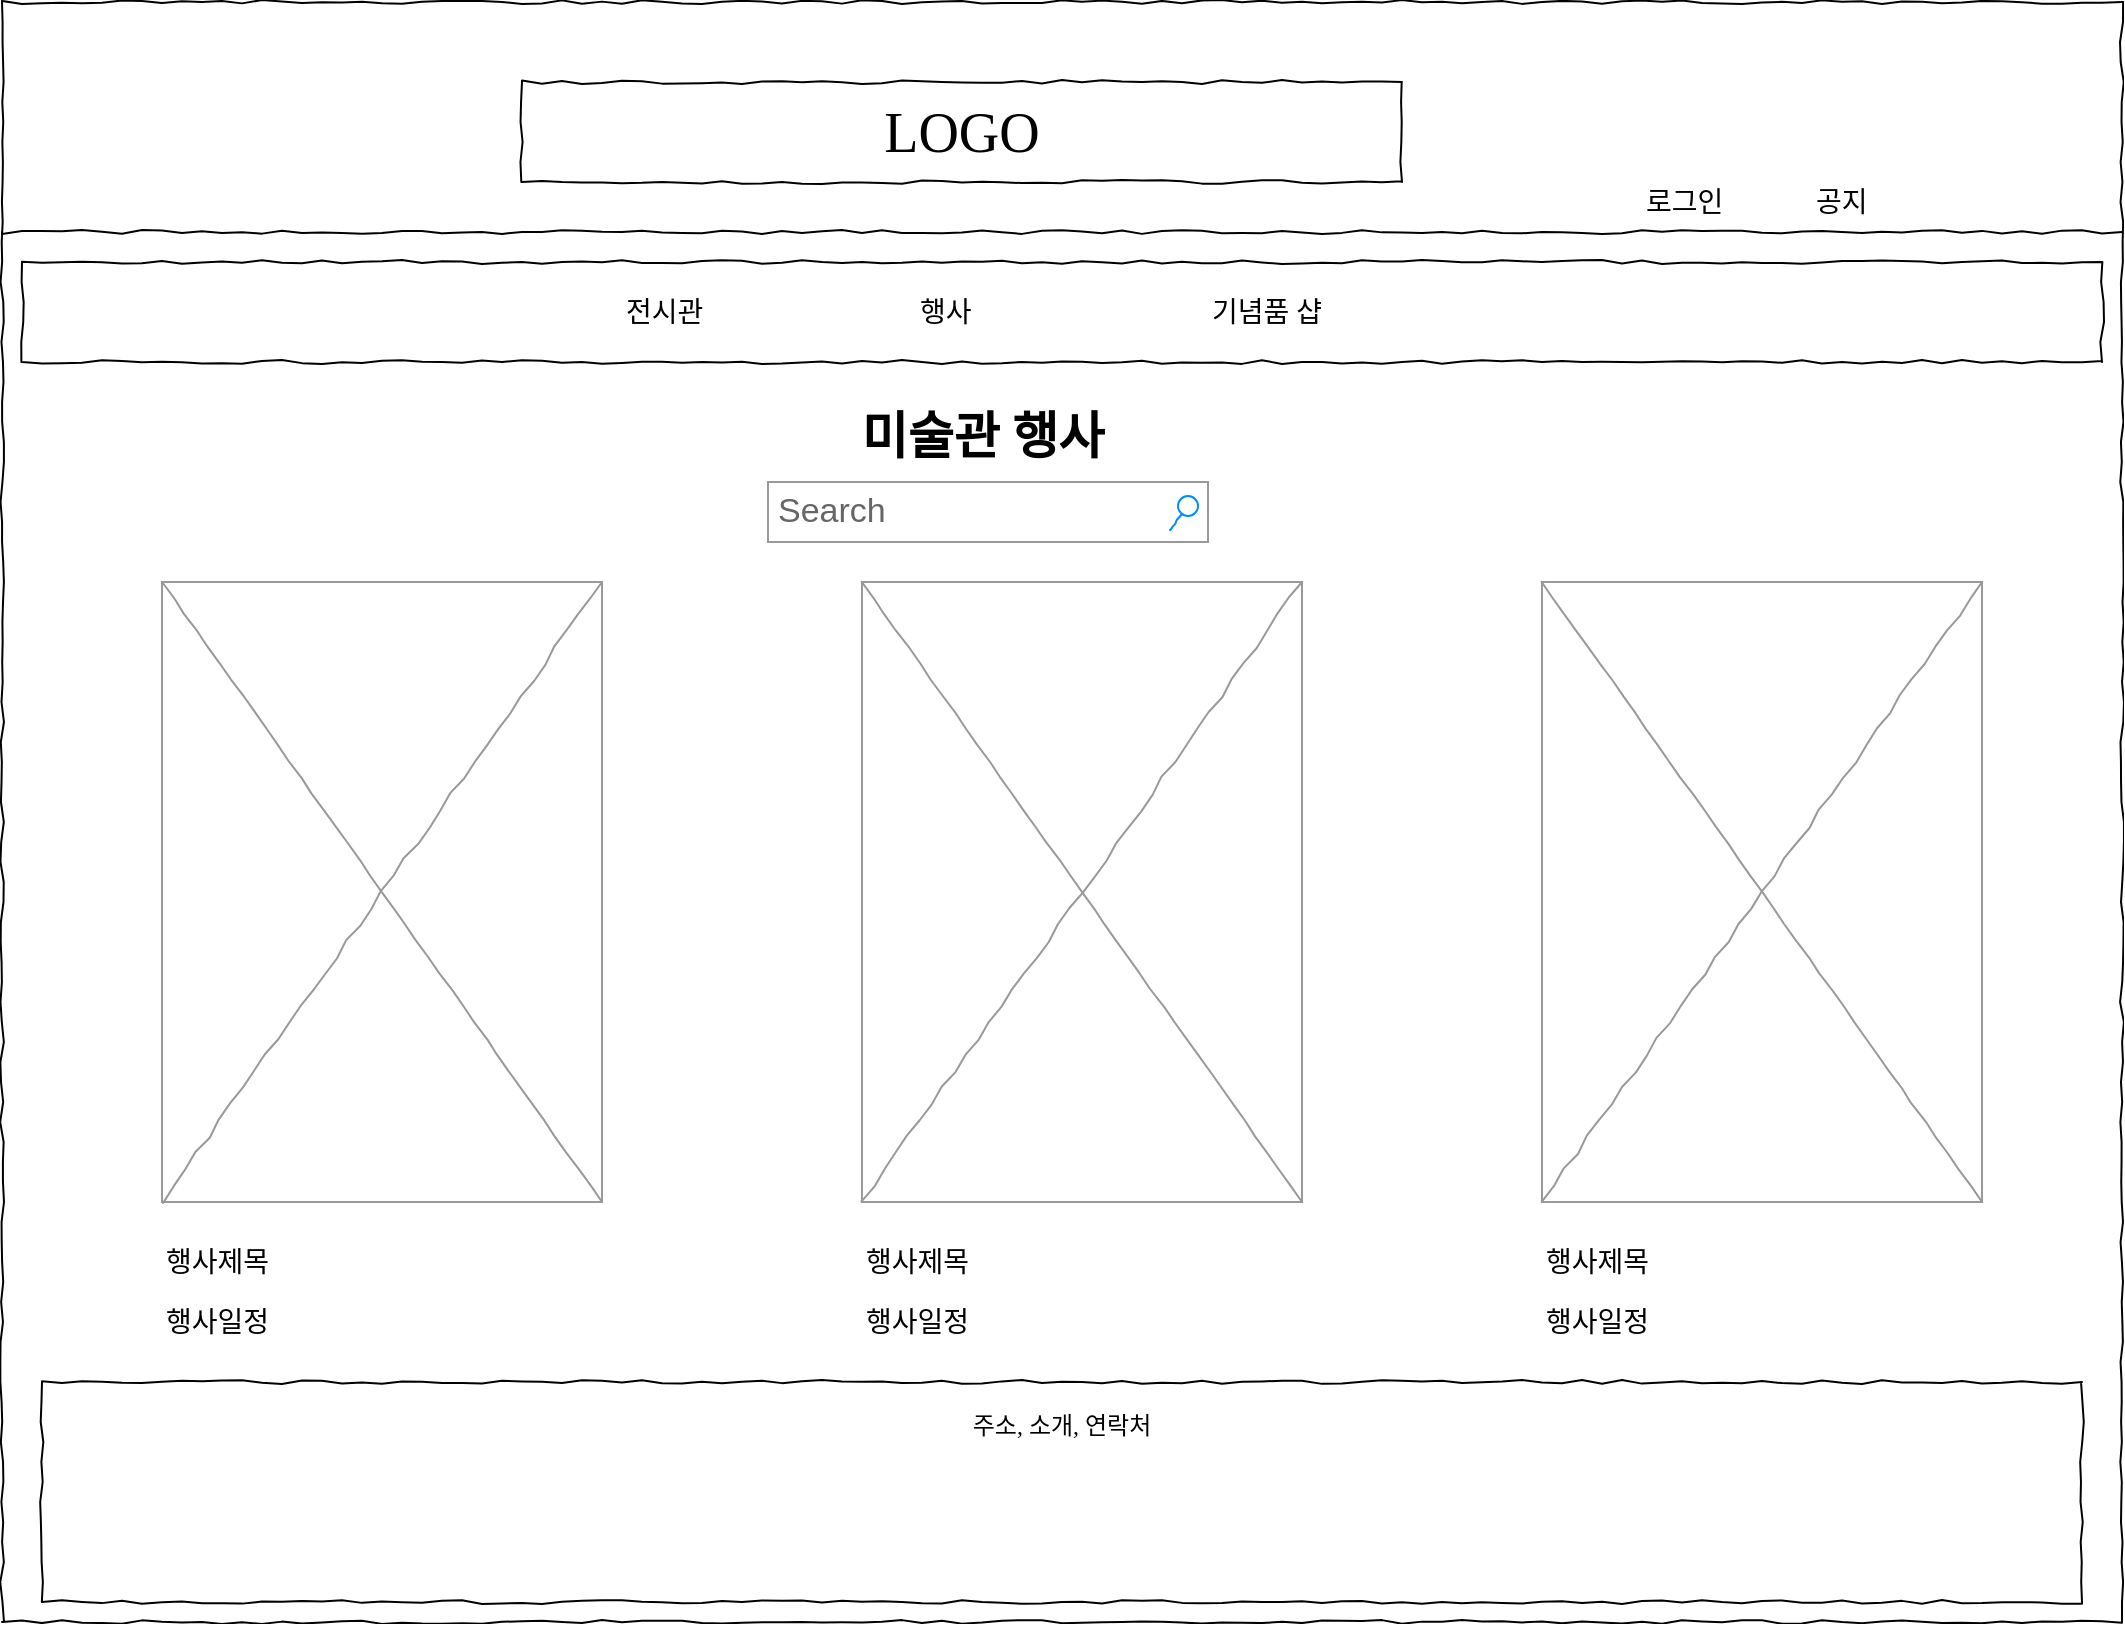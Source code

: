 <mxfile version="13.6.2" type="github">
  <diagram id="61zhGNAl97HsHrmISpHA" name="Page-1">
    <mxGraphModel dx="1422" dy="762" grid="1" gridSize="10" guides="1" tooltips="1" connect="1" arrows="1" fold="1" page="1" pageScale="1" pageWidth="827" pageHeight="1169" math="0" shadow="0">
      <root>
        <mxCell id="0" />
        <mxCell id="1" parent="0" />
        <mxCell id="rOAjGQeetKVFGDO_eGMv-1" value="" style="whiteSpace=wrap;html=1;rounded=0;shadow=0;labelBackgroundColor=none;strokeColor=#000000;strokeWidth=1;fillColor=none;fontFamily=Verdana;fontSize=12;fontColor=#000000;align=center;comic=1;" vertex="1" parent="1">
          <mxGeometry x="20" y="20" width="1060" height="810" as="geometry" />
        </mxCell>
        <mxCell id="rOAjGQeetKVFGDO_eGMv-2" value="LOGO" style="whiteSpace=wrap;html=1;rounded=0;shadow=0;labelBackgroundColor=none;strokeWidth=1;fontFamily=Verdana;fontSize=28;align=center;comic=1;" vertex="1" parent="1">
          <mxGeometry x="280" y="60" width="440" height="50" as="geometry" />
        </mxCell>
        <mxCell id="rOAjGQeetKVFGDO_eGMv-3" value="로그인" style="text;html=1;points=[];align=left;verticalAlign=top;spacingTop=-4;fontSize=14;fontFamily=Verdana" vertex="1" parent="1">
          <mxGeometry x="840" y="110" width="60" height="20" as="geometry" />
        </mxCell>
        <mxCell id="rOAjGQeetKVFGDO_eGMv-4" value="공지" style="text;html=1;points=[];align=left;verticalAlign=top;spacingTop=-4;fontSize=14;fontFamily=Verdana" vertex="1" parent="1">
          <mxGeometry x="925" y="110" width="60" height="20" as="geometry" />
        </mxCell>
        <mxCell id="rOAjGQeetKVFGDO_eGMv-5" value="" style="line;strokeWidth=1;html=1;rounded=0;shadow=0;labelBackgroundColor=none;fillColor=none;fontFamily=Verdana;fontSize=14;fontColor=#000000;align=center;comic=1;" vertex="1" parent="1">
          <mxGeometry x="20" y="130" width="1060" height="10" as="geometry" />
        </mxCell>
        <mxCell id="rOAjGQeetKVFGDO_eGMv-6" value="" style="whiteSpace=wrap;html=1;rounded=0;shadow=0;labelBackgroundColor=none;strokeWidth=1;fillColor=none;fontFamily=Verdana;fontSize=12;align=center;comic=1;" vertex="1" parent="1">
          <mxGeometry x="30" y="150" width="1040" height="50" as="geometry" />
        </mxCell>
        <mxCell id="rOAjGQeetKVFGDO_eGMv-7" value="전시관" style="text;html=1;points=[];align=left;verticalAlign=top;spacingTop=-4;fontSize=14;fontFamily=Verdana" vertex="1" parent="1">
          <mxGeometry x="330" y="165" width="60" height="20" as="geometry" />
        </mxCell>
        <mxCell id="rOAjGQeetKVFGDO_eGMv-8" value="행사" style="text;html=1;points=[];align=left;verticalAlign=top;spacingTop=-4;fontSize=14;fontFamily=Verdana" vertex="1" parent="1">
          <mxGeometry x="477" y="165" width="60" height="20" as="geometry" />
        </mxCell>
        <mxCell id="rOAjGQeetKVFGDO_eGMv-9" value="기념품 샵" style="text;html=1;points=[];align=left;verticalAlign=top;spacingTop=-4;fontSize=14;fontFamily=Verdana" vertex="1" parent="1">
          <mxGeometry x="623" y="165" width="60" height="20" as="geometry" />
        </mxCell>
        <mxCell id="rOAjGQeetKVFGDO_eGMv-10" value="&lt;div style=&quot;text-align: justify&quot;&gt;주소, 소개, 연락처&lt;/div&gt;" style="whiteSpace=wrap;html=1;rounded=0;shadow=0;labelBackgroundColor=none;strokeWidth=1;fillColor=none;fontFamily=Verdana;fontSize=12;align=center;verticalAlign=top;spacing=10;comic=1;" vertex="1" parent="1">
          <mxGeometry x="40" y="710" width="1020" height="110" as="geometry" />
        </mxCell>
        <mxCell id="rOAjGQeetKVFGDO_eGMv-11" value="" style="verticalLabelPosition=bottom;shadow=0;dashed=0;align=center;html=1;verticalAlign=top;strokeWidth=1;shape=mxgraph.mockup.graphics.simpleIcon;strokeColor=#999999;rounded=0;labelBackgroundColor=none;fontFamily=Verdana;fontSize=14;fontColor=#000000;comic=1;" vertex="1" parent="1">
          <mxGeometry x="100" y="310" width="220" height="310" as="geometry" />
        </mxCell>
        <mxCell id="rOAjGQeetKVFGDO_eGMv-12" value="Search" style="strokeWidth=1;shadow=0;dashed=0;align=center;html=1;shape=mxgraph.mockup.forms.searchBox;strokeColor=#999999;mainText=;strokeColor2=#008cff;fontColor=#666666;fontSize=17;align=left;spacingLeft=3;rounded=0;labelBackgroundColor=none;comic=1;" vertex="1" parent="1">
          <mxGeometry x="403" y="260" width="220" height="30" as="geometry" />
        </mxCell>
        <mxCell id="rOAjGQeetKVFGDO_eGMv-13" value="&lt;b&gt;&lt;font style=&quot;font-size: 25px&quot;&gt;미술관 행사&lt;/font&gt;&lt;/b&gt;" style="text;html=1;points=[];align=center;verticalAlign=top;spacingTop=-4;fontSize=14;fontFamily=Verdana" vertex="1" parent="1">
          <mxGeometry x="440" y="220" width="140" height="20" as="geometry" />
        </mxCell>
        <mxCell id="rOAjGQeetKVFGDO_eGMv-16" value="" style="verticalLabelPosition=bottom;shadow=0;dashed=0;align=center;html=1;verticalAlign=top;strokeWidth=1;shape=mxgraph.mockup.graphics.simpleIcon;strokeColor=#999999;rounded=0;labelBackgroundColor=none;fontFamily=Verdana;fontSize=14;fontColor=#000000;comic=1;" vertex="1" parent="1">
          <mxGeometry x="450" y="310" width="220" height="310" as="geometry" />
        </mxCell>
        <mxCell id="rOAjGQeetKVFGDO_eGMv-17" value="" style="verticalLabelPosition=bottom;shadow=0;dashed=0;align=center;html=1;verticalAlign=top;strokeWidth=1;shape=mxgraph.mockup.graphics.simpleIcon;strokeColor=#999999;rounded=0;labelBackgroundColor=none;fontFamily=Verdana;fontSize=14;fontColor=#000000;comic=1;" vertex="1" parent="1">
          <mxGeometry x="790" y="310" width="220" height="310" as="geometry" />
        </mxCell>
        <mxCell id="rOAjGQeetKVFGDO_eGMv-18" value="행사제목" style="text;html=1;points=[];align=left;verticalAlign=top;spacingTop=-4;fontSize=14;fontFamily=Verdana" vertex="1" parent="1">
          <mxGeometry x="100" y="640" width="100" height="20" as="geometry" />
        </mxCell>
        <mxCell id="rOAjGQeetKVFGDO_eGMv-19" value="행사제목" style="text;html=1;points=[];align=left;verticalAlign=top;spacingTop=-4;fontSize=14;fontFamily=Verdana" vertex="1" parent="1">
          <mxGeometry x="450" y="640" width="60" height="20" as="geometry" />
        </mxCell>
        <mxCell id="rOAjGQeetKVFGDO_eGMv-20" value="행사제목" style="text;html=1;points=[];align=left;verticalAlign=top;spacingTop=-4;fontSize=14;fontFamily=Verdana" vertex="1" parent="1">
          <mxGeometry x="790" y="640" width="60" height="20" as="geometry" />
        </mxCell>
        <mxCell id="rOAjGQeetKVFGDO_eGMv-22" value="행사일정" style="text;html=1;points=[];align=left;verticalAlign=top;spacingTop=-4;fontSize=14;fontFamily=Verdana" vertex="1" parent="1">
          <mxGeometry x="100" y="670" width="100" height="20" as="geometry" />
        </mxCell>
        <mxCell id="rOAjGQeetKVFGDO_eGMv-23" value="행사일정" style="text;html=1;points=[];align=left;verticalAlign=top;spacingTop=-4;fontSize=14;fontFamily=Verdana" vertex="1" parent="1">
          <mxGeometry x="450" y="670" width="100" height="20" as="geometry" />
        </mxCell>
        <mxCell id="rOAjGQeetKVFGDO_eGMv-24" value="행사일정" style="text;html=1;points=[];align=left;verticalAlign=top;spacingTop=-4;fontSize=14;fontFamily=Verdana" vertex="1" parent="1">
          <mxGeometry x="790" y="670" width="100" height="20" as="geometry" />
        </mxCell>
      </root>
    </mxGraphModel>
  </diagram>
</mxfile>
